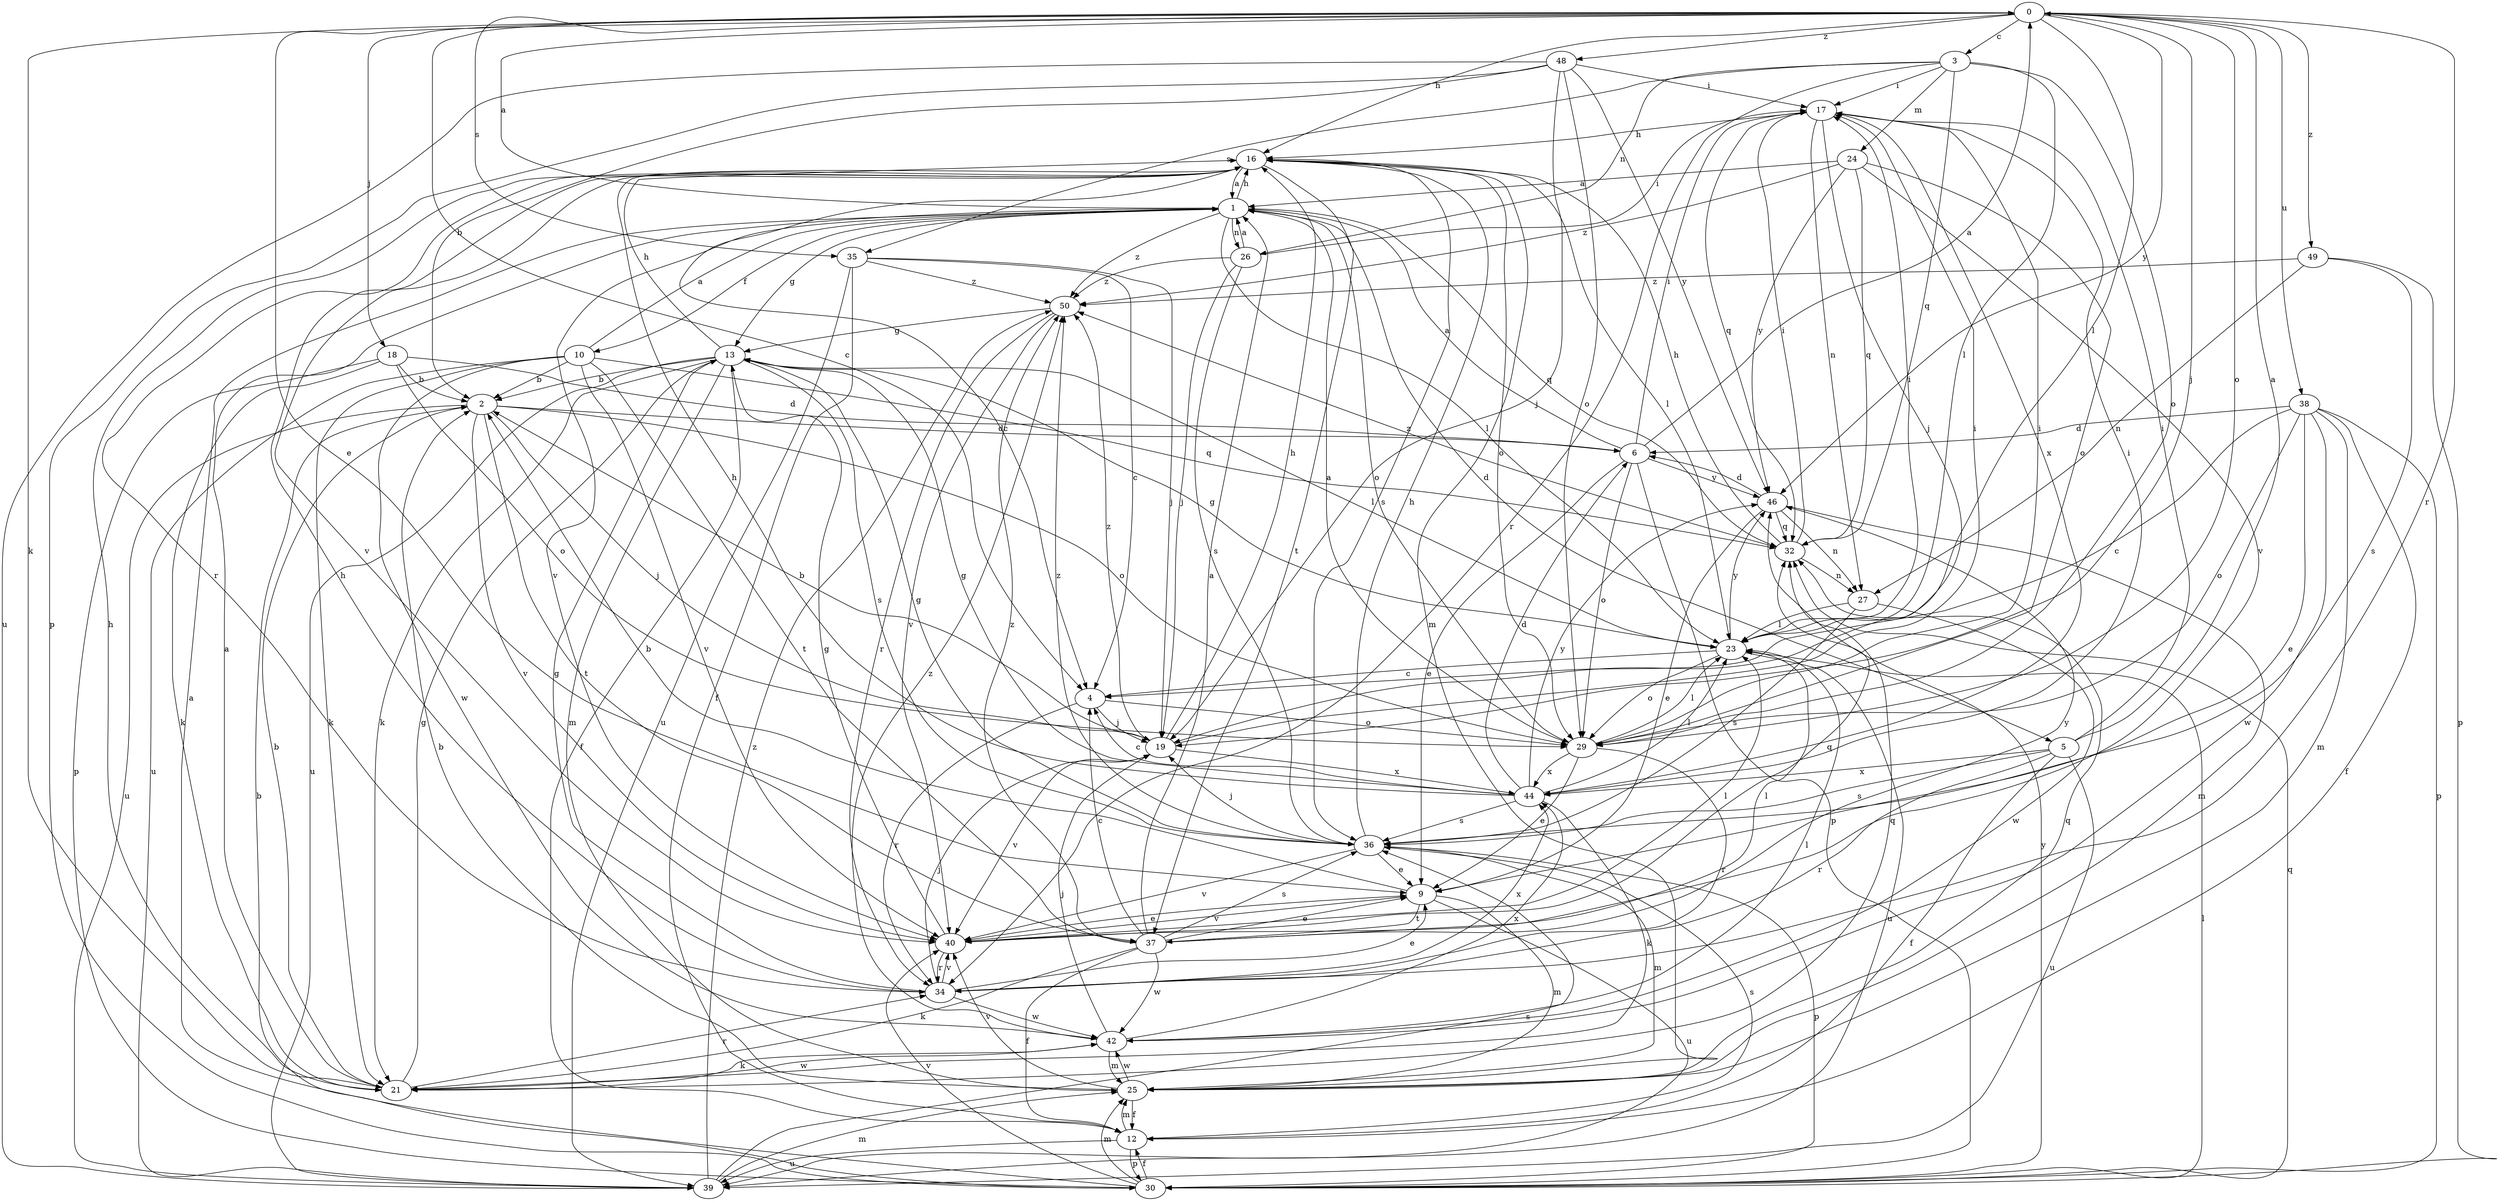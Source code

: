 strict digraph  {
0;
1;
2;
3;
4;
5;
6;
9;
10;
12;
13;
16;
17;
18;
19;
21;
23;
24;
25;
26;
27;
29;
30;
32;
34;
35;
36;
37;
38;
39;
40;
42;
44;
46;
48;
49;
50;
0 -> 3  [label=c];
0 -> 4  [label=c];
0 -> 9  [label=e];
0 -> 16  [label=h];
0 -> 18  [label=j];
0 -> 19  [label=j];
0 -> 21  [label=k];
0 -> 23  [label=l];
0 -> 29  [label=o];
0 -> 34  [label=r];
0 -> 35  [label=s];
0 -> 38  [label=u];
0 -> 46  [label=y];
0 -> 48  [label=z];
0 -> 49  [label=z];
1 -> 0  [label=a];
1 -> 5  [label=d];
1 -> 10  [label=f];
1 -> 13  [label=g];
1 -> 16  [label=h];
1 -> 23  [label=l];
1 -> 26  [label=n];
1 -> 29  [label=o];
1 -> 32  [label=q];
1 -> 40  [label=v];
1 -> 50  [label=z];
2 -> 6  [label=d];
2 -> 19  [label=j];
2 -> 29  [label=o];
2 -> 37  [label=t];
2 -> 39  [label=u];
2 -> 40  [label=v];
3 -> 17  [label=i];
3 -> 23  [label=l];
3 -> 24  [label=m];
3 -> 26  [label=n];
3 -> 29  [label=o];
3 -> 32  [label=q];
3 -> 34  [label=r];
3 -> 35  [label=s];
4 -> 19  [label=j];
4 -> 29  [label=o];
4 -> 34  [label=r];
5 -> 0  [label=a];
5 -> 12  [label=f];
5 -> 17  [label=i];
5 -> 34  [label=r];
5 -> 36  [label=s];
5 -> 39  [label=u];
5 -> 44  [label=x];
6 -> 0  [label=a];
6 -> 1  [label=a];
6 -> 9  [label=e];
6 -> 17  [label=i];
6 -> 29  [label=o];
6 -> 30  [label=p];
6 -> 46  [label=y];
9 -> 2  [label=b];
9 -> 25  [label=m];
9 -> 37  [label=t];
9 -> 39  [label=u];
9 -> 40  [label=v];
10 -> 1  [label=a];
10 -> 2  [label=b];
10 -> 21  [label=k];
10 -> 32  [label=q];
10 -> 37  [label=t];
10 -> 39  [label=u];
10 -> 40  [label=v];
10 -> 42  [label=w];
12 -> 25  [label=m];
12 -> 30  [label=p];
12 -> 36  [label=s];
12 -> 39  [label=u];
13 -> 2  [label=b];
13 -> 12  [label=f];
13 -> 16  [label=h];
13 -> 21  [label=k];
13 -> 23  [label=l];
13 -> 25  [label=m];
13 -> 36  [label=s];
13 -> 39  [label=u];
16 -> 1  [label=a];
16 -> 4  [label=c];
16 -> 23  [label=l];
16 -> 25  [label=m];
16 -> 29  [label=o];
16 -> 34  [label=r];
16 -> 36  [label=s];
16 -> 37  [label=t];
16 -> 40  [label=v];
17 -> 16  [label=h];
17 -> 19  [label=j];
17 -> 27  [label=n];
17 -> 32  [label=q];
17 -> 44  [label=x];
18 -> 2  [label=b];
18 -> 6  [label=d];
18 -> 21  [label=k];
18 -> 29  [label=o];
18 -> 30  [label=p];
19 -> 2  [label=b];
19 -> 16  [label=h];
19 -> 17  [label=i];
19 -> 40  [label=v];
19 -> 44  [label=x];
19 -> 50  [label=z];
21 -> 1  [label=a];
21 -> 2  [label=b];
21 -> 13  [label=g];
21 -> 16  [label=h];
21 -> 32  [label=q];
21 -> 34  [label=r];
21 -> 42  [label=w];
23 -> 4  [label=c];
23 -> 13  [label=g];
23 -> 17  [label=i];
23 -> 29  [label=o];
23 -> 39  [label=u];
23 -> 46  [label=y];
24 -> 1  [label=a];
24 -> 29  [label=o];
24 -> 32  [label=q];
24 -> 40  [label=v];
24 -> 46  [label=y];
24 -> 50  [label=z];
25 -> 2  [label=b];
25 -> 12  [label=f];
25 -> 32  [label=q];
25 -> 40  [label=v];
25 -> 42  [label=w];
26 -> 1  [label=a];
26 -> 17  [label=i];
26 -> 19  [label=j];
26 -> 36  [label=s];
26 -> 50  [label=z];
27 -> 23  [label=l];
27 -> 36  [label=s];
27 -> 42  [label=w];
29 -> 1  [label=a];
29 -> 9  [label=e];
29 -> 17  [label=i];
29 -> 23  [label=l];
29 -> 34  [label=r];
29 -> 44  [label=x];
30 -> 1  [label=a];
30 -> 2  [label=b];
30 -> 12  [label=f];
30 -> 23  [label=l];
30 -> 25  [label=m];
30 -> 32  [label=q];
30 -> 40  [label=v];
30 -> 46  [label=y];
32 -> 16  [label=h];
32 -> 17  [label=i];
32 -> 27  [label=n];
32 -> 50  [label=z];
34 -> 9  [label=e];
34 -> 13  [label=g];
34 -> 16  [label=h];
34 -> 19  [label=j];
34 -> 40  [label=v];
34 -> 42  [label=w];
34 -> 44  [label=x];
35 -> 4  [label=c];
35 -> 12  [label=f];
35 -> 19  [label=j];
35 -> 39  [label=u];
35 -> 50  [label=z];
36 -> 9  [label=e];
36 -> 13  [label=g];
36 -> 16  [label=h];
36 -> 19  [label=j];
36 -> 25  [label=m];
36 -> 30  [label=p];
36 -> 40  [label=v];
36 -> 50  [label=z];
37 -> 1  [label=a];
37 -> 4  [label=c];
37 -> 9  [label=e];
37 -> 12  [label=f];
37 -> 21  [label=k];
37 -> 23  [label=l];
37 -> 36  [label=s];
37 -> 42  [label=w];
37 -> 46  [label=y];
37 -> 50  [label=z];
38 -> 4  [label=c];
38 -> 6  [label=d];
38 -> 9  [label=e];
38 -> 12  [label=f];
38 -> 25  [label=m];
38 -> 29  [label=o];
38 -> 30  [label=p];
38 -> 42  [label=w];
39 -> 25  [label=m];
39 -> 36  [label=s];
39 -> 50  [label=z];
40 -> 9  [label=e];
40 -> 13  [label=g];
40 -> 23  [label=l];
40 -> 32  [label=q];
40 -> 34  [label=r];
42 -> 19  [label=j];
42 -> 21  [label=k];
42 -> 23  [label=l];
42 -> 25  [label=m];
42 -> 44  [label=x];
42 -> 50  [label=z];
44 -> 4  [label=c];
44 -> 6  [label=d];
44 -> 13  [label=g];
44 -> 16  [label=h];
44 -> 17  [label=i];
44 -> 21  [label=k];
44 -> 23  [label=l];
44 -> 36  [label=s];
44 -> 46  [label=y];
46 -> 6  [label=d];
46 -> 9  [label=e];
46 -> 25  [label=m];
46 -> 27  [label=n];
46 -> 32  [label=q];
48 -> 2  [label=b];
48 -> 17  [label=i];
48 -> 19  [label=j];
48 -> 29  [label=o];
48 -> 30  [label=p];
48 -> 39  [label=u];
48 -> 46  [label=y];
49 -> 27  [label=n];
49 -> 30  [label=p];
49 -> 36  [label=s];
49 -> 50  [label=z];
50 -> 13  [label=g];
50 -> 34  [label=r];
50 -> 40  [label=v];
}
